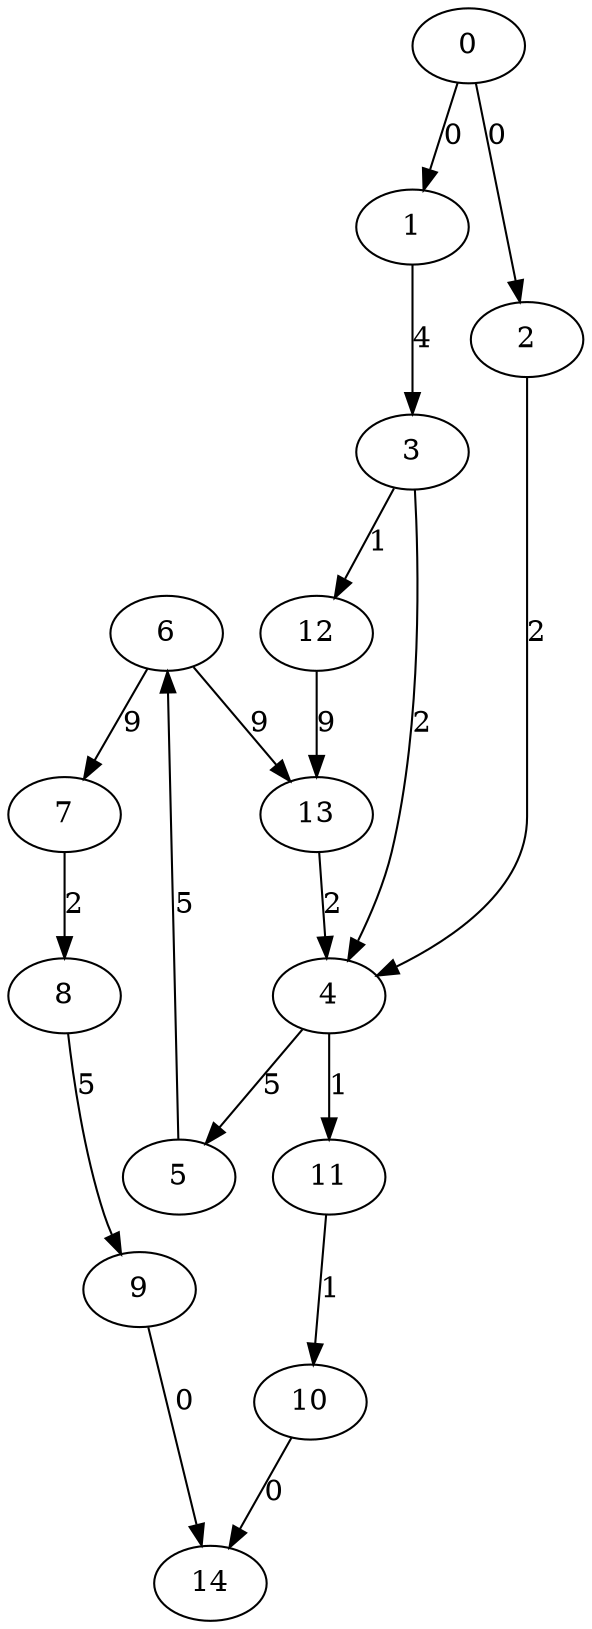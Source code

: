 digraph {
14;
6;
8;
11;
1;
4;
7;
12;
0;
5;
13;
3;
2;
9;
10;
6 -> 7 [label=9];
10 -> 14 [label=0];
3 -> 4 [label=2];
1 -> 3 [label=4];
13 -> 4 [label=2];
4 -> 5 [label=5];
11 -> 10 [label=1];
0 -> 1 [label=0];
8 -> 9 [label=5];
0 -> 2 [label=0];
7 -> 8 [label=2];
2 -> 4 [label=2];
9 -> 14 [label=0];
3 -> 12 [label=1];
5 -> 6 [label=5];
4 -> 11 [label=1];
12 -> 13 [label=9];
6 -> 13 [label=9];
}